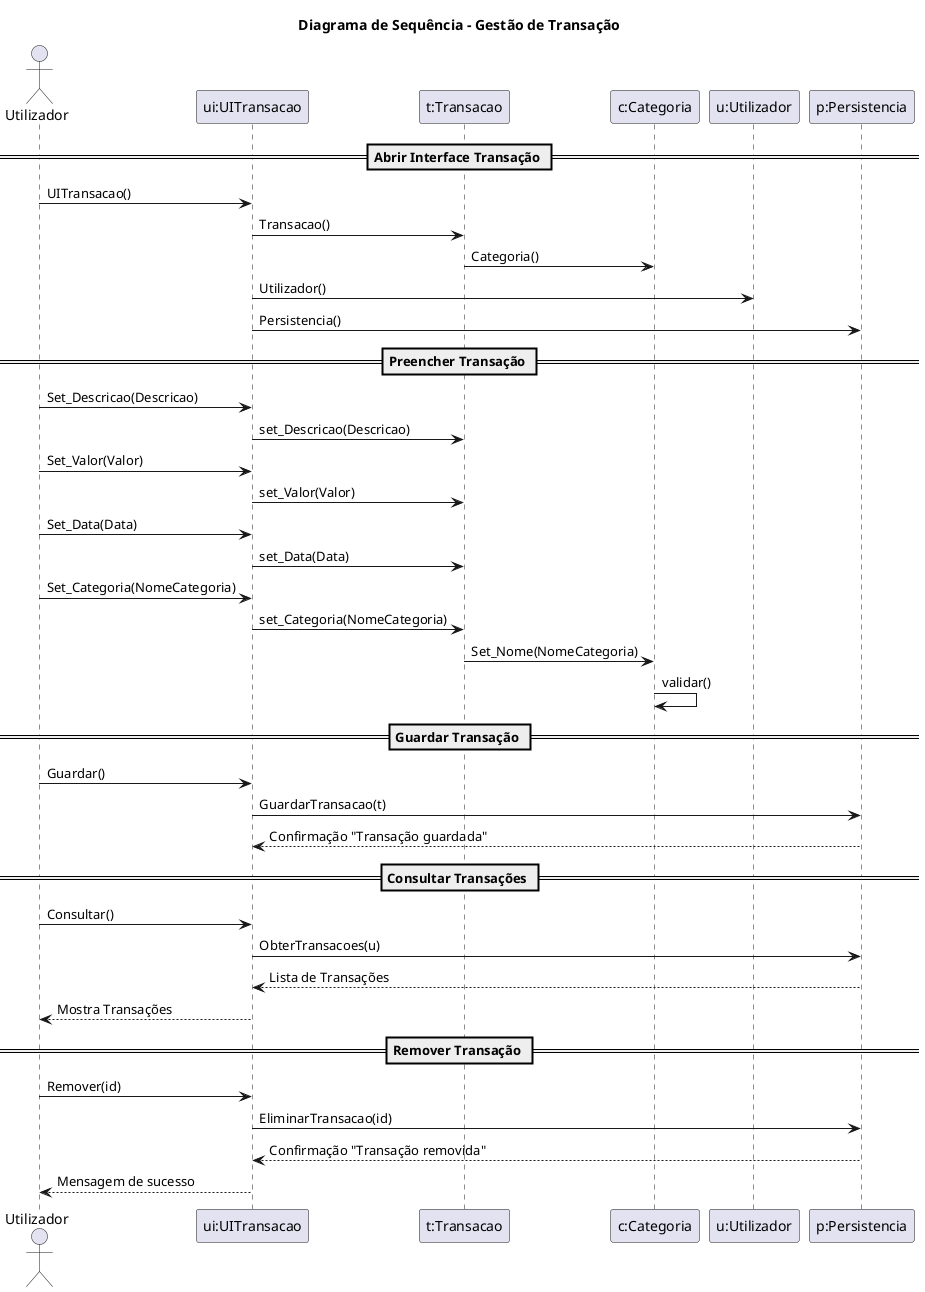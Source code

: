 @startuml
title Diagrama de Sequência – Gestão de Transação

actor "Utilizador" as User
participant "ui:UITransacao" as UITransacao
participant "t:Transacao" as Transacao
participant "c:Categoria" as Categoria
participant "u:Utilizador" as Utilizador
participant "p:Persistencia" as Persistencia

== Abrir Interface Transação ==
User -> UITransacao: UITransacao()
UITransacao -> Transacao: Transacao()
Transacao -> Categoria: Categoria()
UITransacao -> Utilizador: Utilizador()
UITransacao -> Persistencia: Persistencia()

== Preencher Transação ==
User -> UITransacao: Set_Descricao(Descricao)
UITransacao -> Transacao: set_Descricao(Descricao)

User -> UITransacao: Set_Valor(Valor)
UITransacao -> Transacao: set_Valor(Valor)

User -> UITransacao: Set_Data(Data)
UITransacao -> Transacao: set_Data(Data)

User -> UITransacao: Set_Categoria(NomeCategoria)
UITransacao -> Transacao: set_Categoria(NomeCategoria)

Transacao -> Categoria: Set_Nome(NomeCategoria)
Categoria -> Categoria: validar()

== Guardar Transação ==
User -> UITransacao: Guardar()
UITransacao -> Persistencia: GuardarTransacao(t)
Persistencia --> UITransacao: Confirmação "Transação guardada"

== Consultar Transações ==
User -> UITransacao: Consultar()
UITransacao -> Persistencia: ObterTransacoes(u)
Persistencia --> UITransacao: Lista de Transações
UITransacao --> User: Mostra Transações

== Remover Transação ==
User -> UITransacao: Remover(id)
UITransacao -> Persistencia: EliminarTransacao(id)
Persistencia --> UITransacao: Confirmação "Transação removida"
UITransacao --> User: Mensagem de sucesso
@enduml

